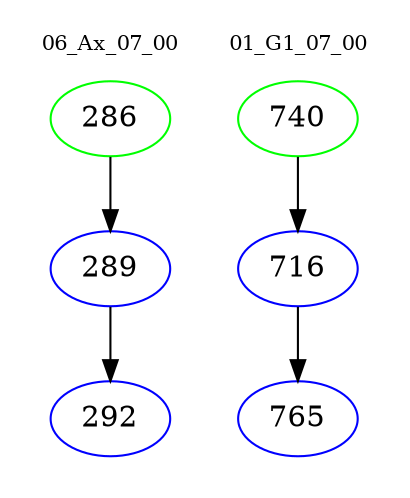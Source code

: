 digraph{
subgraph cluster_0 {
color = white
label = "06_Ax_07_00";
fontsize=10;
T0_286 [label="286", color="green"]
T0_286 -> T0_289 [color="black"]
T0_289 [label="289", color="blue"]
T0_289 -> T0_292 [color="black"]
T0_292 [label="292", color="blue"]
}
subgraph cluster_1 {
color = white
label = "01_G1_07_00";
fontsize=10;
T1_740 [label="740", color="green"]
T1_740 -> T1_716 [color="black"]
T1_716 [label="716", color="blue"]
T1_716 -> T1_765 [color="black"]
T1_765 [label="765", color="blue"]
}
}
